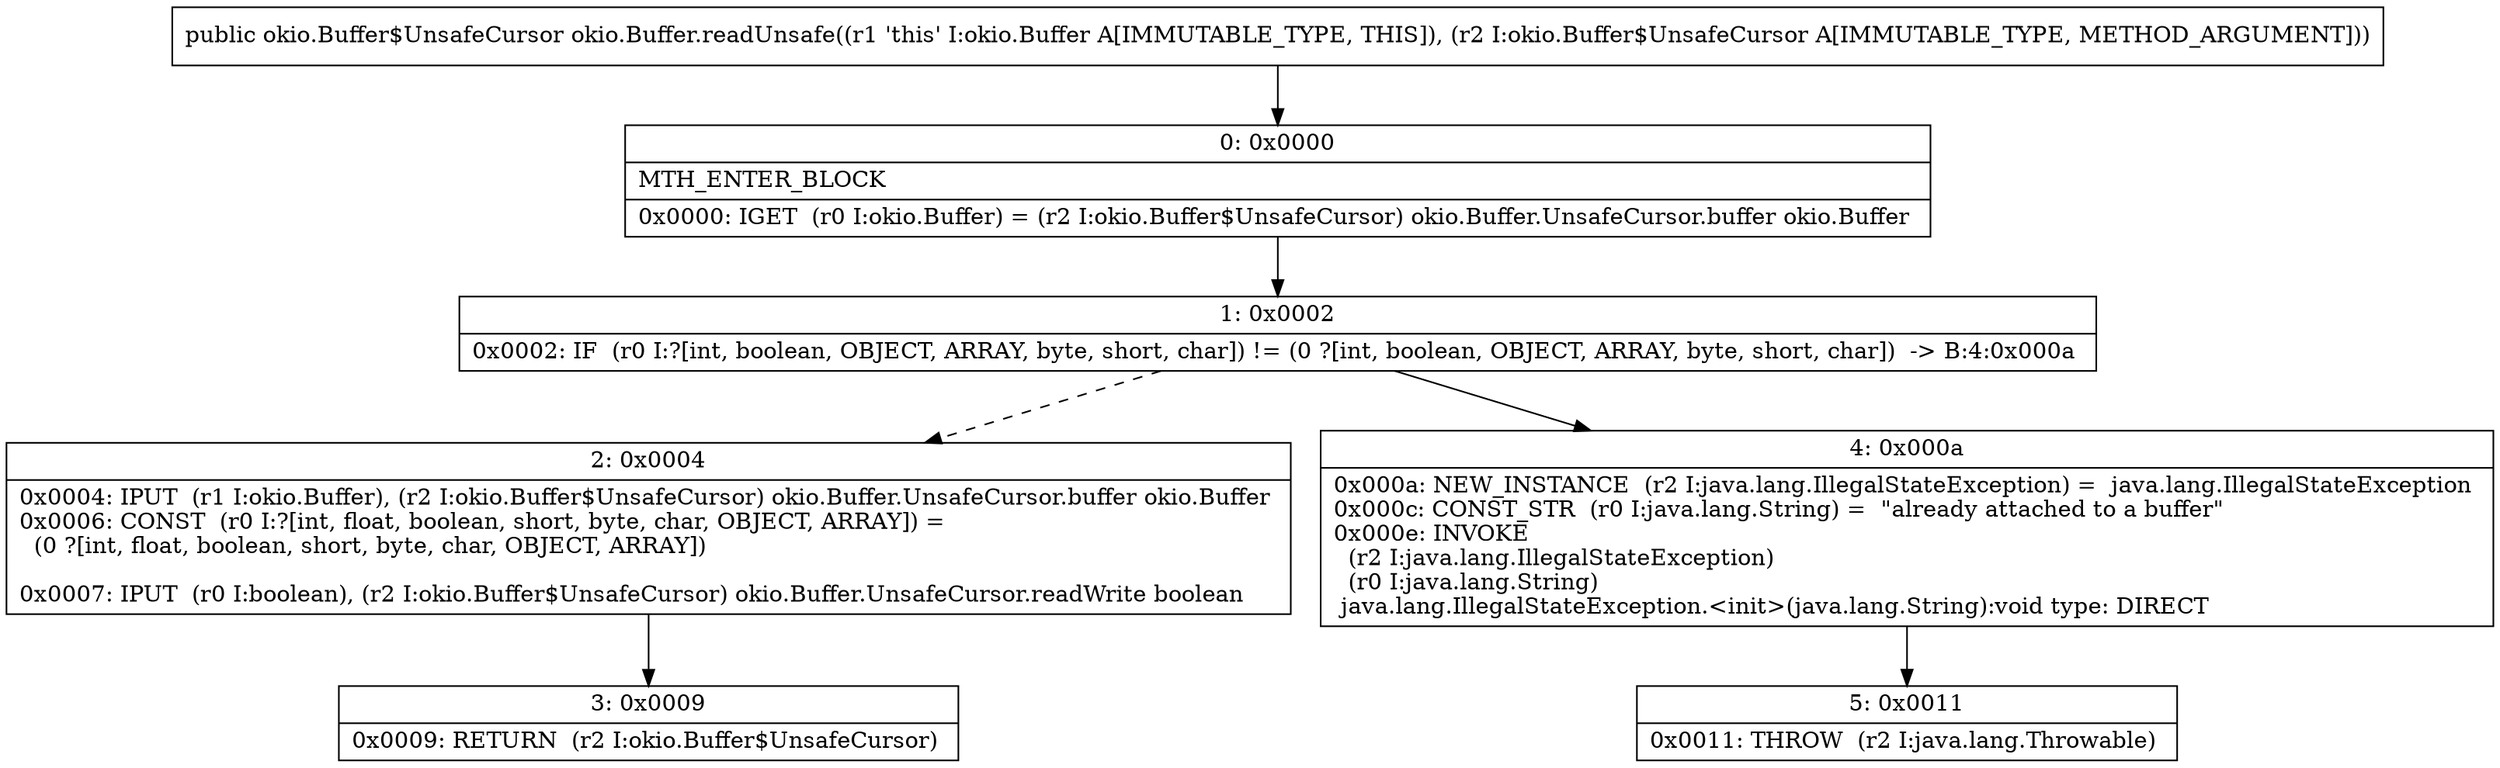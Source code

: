digraph "CFG forokio.Buffer.readUnsafe(Lokio\/Buffer$UnsafeCursor;)Lokio\/Buffer$UnsafeCursor;" {
Node_0 [shape=record,label="{0\:\ 0x0000|MTH_ENTER_BLOCK\l|0x0000: IGET  (r0 I:okio.Buffer) = (r2 I:okio.Buffer$UnsafeCursor) okio.Buffer.UnsafeCursor.buffer okio.Buffer \l}"];
Node_1 [shape=record,label="{1\:\ 0x0002|0x0002: IF  (r0 I:?[int, boolean, OBJECT, ARRAY, byte, short, char]) != (0 ?[int, boolean, OBJECT, ARRAY, byte, short, char])  \-\> B:4:0x000a \l}"];
Node_2 [shape=record,label="{2\:\ 0x0004|0x0004: IPUT  (r1 I:okio.Buffer), (r2 I:okio.Buffer$UnsafeCursor) okio.Buffer.UnsafeCursor.buffer okio.Buffer \l0x0006: CONST  (r0 I:?[int, float, boolean, short, byte, char, OBJECT, ARRAY]) = \l  (0 ?[int, float, boolean, short, byte, char, OBJECT, ARRAY])\l \l0x0007: IPUT  (r0 I:boolean), (r2 I:okio.Buffer$UnsafeCursor) okio.Buffer.UnsafeCursor.readWrite boolean \l}"];
Node_3 [shape=record,label="{3\:\ 0x0009|0x0009: RETURN  (r2 I:okio.Buffer$UnsafeCursor) \l}"];
Node_4 [shape=record,label="{4\:\ 0x000a|0x000a: NEW_INSTANCE  (r2 I:java.lang.IllegalStateException) =  java.lang.IllegalStateException \l0x000c: CONST_STR  (r0 I:java.lang.String) =  \"already attached to a buffer\" \l0x000e: INVOKE  \l  (r2 I:java.lang.IllegalStateException)\l  (r0 I:java.lang.String)\l java.lang.IllegalStateException.\<init\>(java.lang.String):void type: DIRECT \l}"];
Node_5 [shape=record,label="{5\:\ 0x0011|0x0011: THROW  (r2 I:java.lang.Throwable) \l}"];
MethodNode[shape=record,label="{public okio.Buffer$UnsafeCursor okio.Buffer.readUnsafe((r1 'this' I:okio.Buffer A[IMMUTABLE_TYPE, THIS]), (r2 I:okio.Buffer$UnsafeCursor A[IMMUTABLE_TYPE, METHOD_ARGUMENT])) }"];
MethodNode -> Node_0;
Node_0 -> Node_1;
Node_1 -> Node_2[style=dashed];
Node_1 -> Node_4;
Node_2 -> Node_3;
Node_4 -> Node_5;
}

